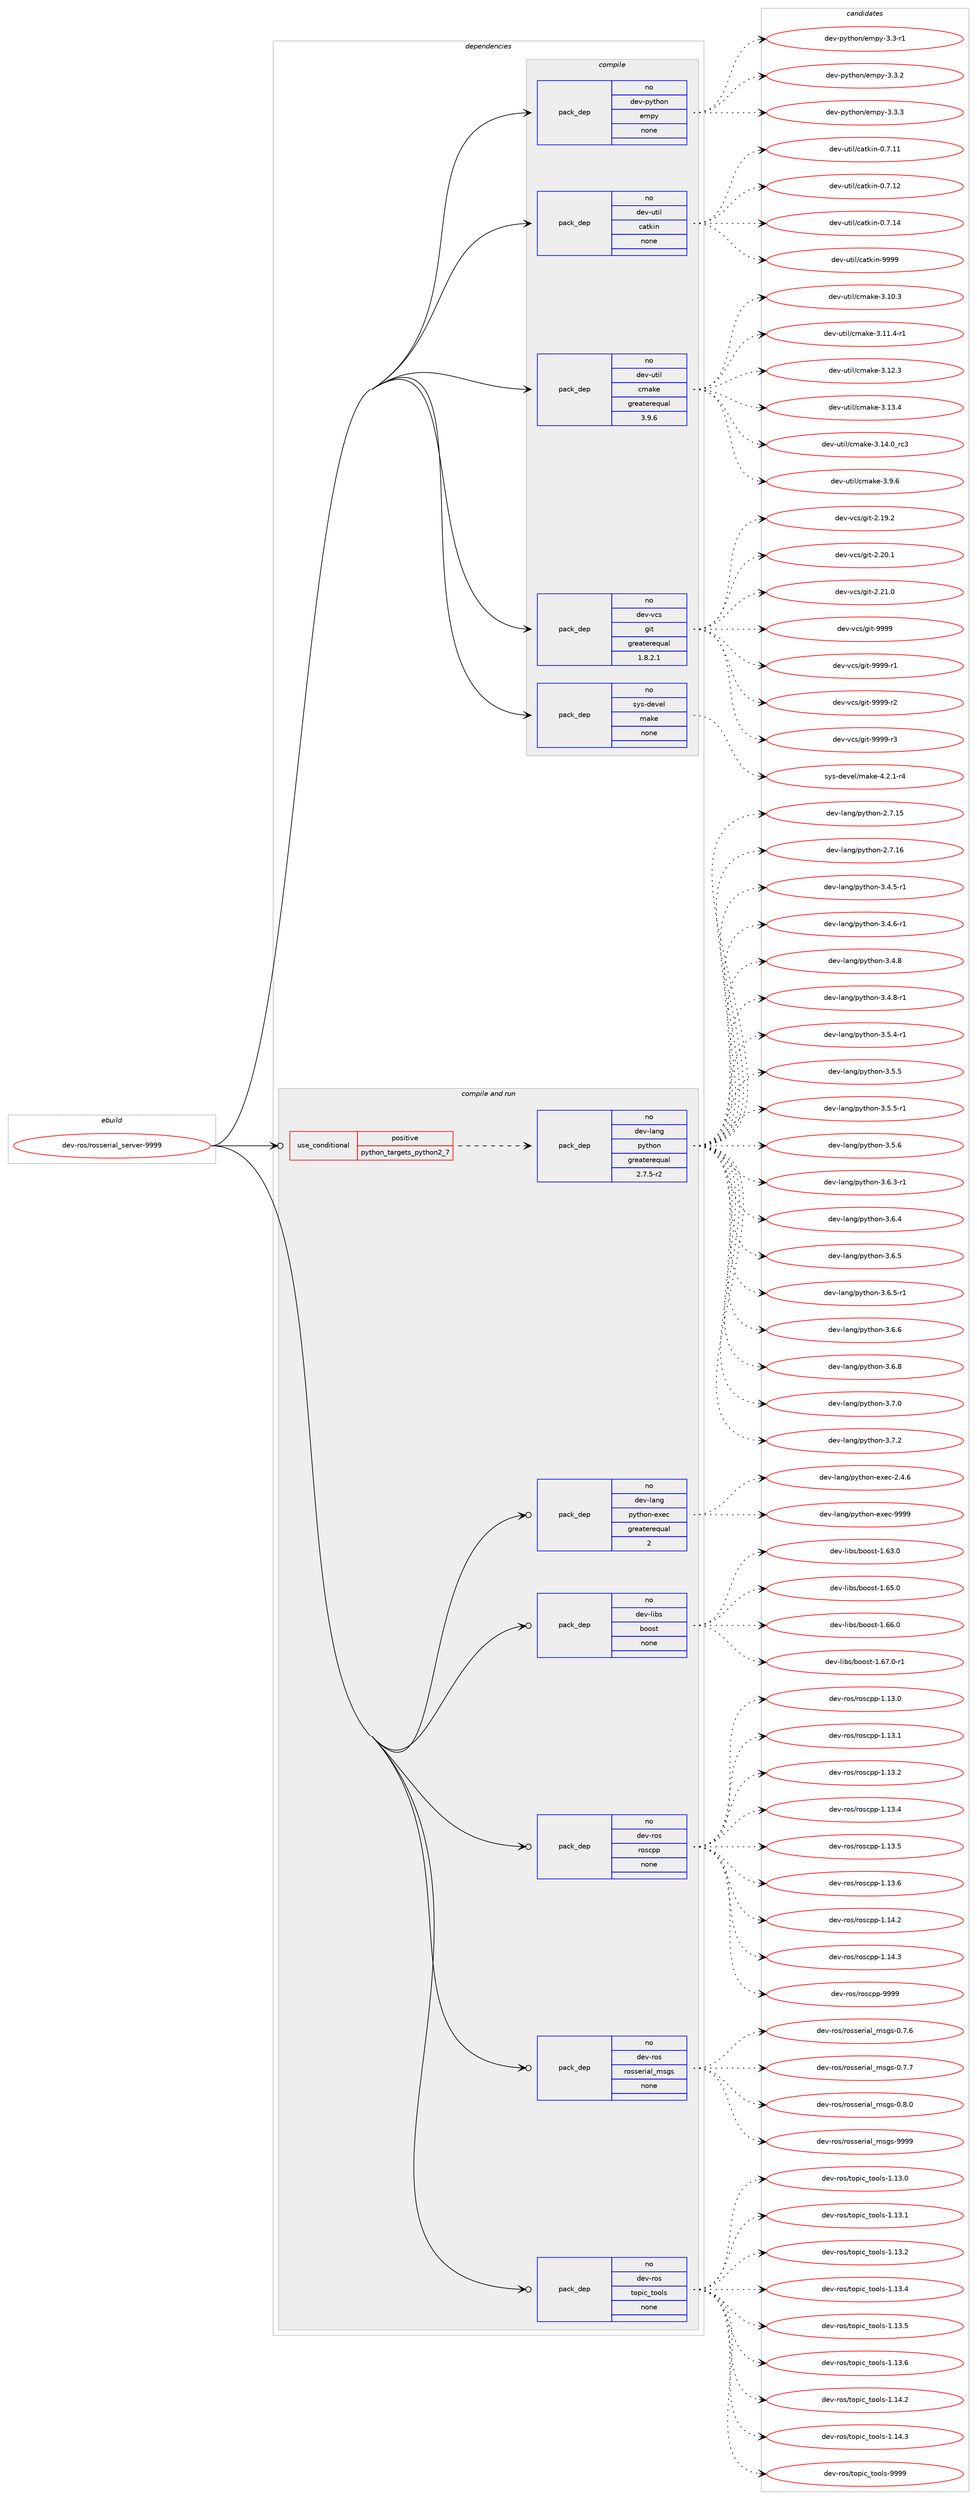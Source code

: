 digraph prolog {

# *************
# Graph options
# *************

newrank=true;
concentrate=true;
compound=true;
graph [rankdir=LR,fontname=Helvetica,fontsize=10,ranksep=1.5];#, ranksep=2.5, nodesep=0.2];
edge  [arrowhead=vee];
node  [fontname=Helvetica,fontsize=10];

# **********
# The ebuild
# **********

subgraph cluster_leftcol {
color=gray;
rank=same;
label=<<i>ebuild</i>>;
id [label="dev-ros/rosserial_server-9999", color=red, width=4, href="../dev-ros/rosserial_server-9999.svg"];
}

# ****************
# The dependencies
# ****************

subgraph cluster_midcol {
color=gray;
label=<<i>dependencies</i>>;
subgraph cluster_compile {
fillcolor="#eeeeee";
style=filled;
label=<<i>compile</i>>;
subgraph pack1053968 {
dependency1467646 [label=<<TABLE BORDER="0" CELLBORDER="1" CELLSPACING="0" CELLPADDING="4" WIDTH="220"><TR><TD ROWSPAN="6" CELLPADDING="30">pack_dep</TD></TR><TR><TD WIDTH="110">no</TD></TR><TR><TD>dev-python</TD></TR><TR><TD>empy</TD></TR><TR><TD>none</TD></TR><TR><TD></TD></TR></TABLE>>, shape=none, color=blue];
}
id:e -> dependency1467646:w [weight=20,style="solid",arrowhead="vee"];
subgraph pack1053969 {
dependency1467647 [label=<<TABLE BORDER="0" CELLBORDER="1" CELLSPACING="0" CELLPADDING="4" WIDTH="220"><TR><TD ROWSPAN="6" CELLPADDING="30">pack_dep</TD></TR><TR><TD WIDTH="110">no</TD></TR><TR><TD>dev-util</TD></TR><TR><TD>catkin</TD></TR><TR><TD>none</TD></TR><TR><TD></TD></TR></TABLE>>, shape=none, color=blue];
}
id:e -> dependency1467647:w [weight=20,style="solid",arrowhead="vee"];
subgraph pack1053970 {
dependency1467648 [label=<<TABLE BORDER="0" CELLBORDER="1" CELLSPACING="0" CELLPADDING="4" WIDTH="220"><TR><TD ROWSPAN="6" CELLPADDING="30">pack_dep</TD></TR><TR><TD WIDTH="110">no</TD></TR><TR><TD>dev-util</TD></TR><TR><TD>cmake</TD></TR><TR><TD>greaterequal</TD></TR><TR><TD>3.9.6</TD></TR></TABLE>>, shape=none, color=blue];
}
id:e -> dependency1467648:w [weight=20,style="solid",arrowhead="vee"];
subgraph pack1053971 {
dependency1467649 [label=<<TABLE BORDER="0" CELLBORDER="1" CELLSPACING="0" CELLPADDING="4" WIDTH="220"><TR><TD ROWSPAN="6" CELLPADDING="30">pack_dep</TD></TR><TR><TD WIDTH="110">no</TD></TR><TR><TD>dev-vcs</TD></TR><TR><TD>git</TD></TR><TR><TD>greaterequal</TD></TR><TR><TD>1.8.2.1</TD></TR></TABLE>>, shape=none, color=blue];
}
id:e -> dependency1467649:w [weight=20,style="solid",arrowhead="vee"];
subgraph pack1053972 {
dependency1467650 [label=<<TABLE BORDER="0" CELLBORDER="1" CELLSPACING="0" CELLPADDING="4" WIDTH="220"><TR><TD ROWSPAN="6" CELLPADDING="30">pack_dep</TD></TR><TR><TD WIDTH="110">no</TD></TR><TR><TD>sys-devel</TD></TR><TR><TD>make</TD></TR><TR><TD>none</TD></TR><TR><TD></TD></TR></TABLE>>, shape=none, color=blue];
}
id:e -> dependency1467650:w [weight=20,style="solid",arrowhead="vee"];
}
subgraph cluster_compileandrun {
fillcolor="#eeeeee";
style=filled;
label=<<i>compile and run</i>>;
subgraph cond390288 {
dependency1467651 [label=<<TABLE BORDER="0" CELLBORDER="1" CELLSPACING="0" CELLPADDING="4"><TR><TD ROWSPAN="3" CELLPADDING="10">use_conditional</TD></TR><TR><TD>positive</TD></TR><TR><TD>python_targets_python2_7</TD></TR></TABLE>>, shape=none, color=red];
subgraph pack1053973 {
dependency1467652 [label=<<TABLE BORDER="0" CELLBORDER="1" CELLSPACING="0" CELLPADDING="4" WIDTH="220"><TR><TD ROWSPAN="6" CELLPADDING="30">pack_dep</TD></TR><TR><TD WIDTH="110">no</TD></TR><TR><TD>dev-lang</TD></TR><TR><TD>python</TD></TR><TR><TD>greaterequal</TD></TR><TR><TD>2.7.5-r2</TD></TR></TABLE>>, shape=none, color=blue];
}
dependency1467651:e -> dependency1467652:w [weight=20,style="dashed",arrowhead="vee"];
}
id:e -> dependency1467651:w [weight=20,style="solid",arrowhead="odotvee"];
subgraph pack1053974 {
dependency1467653 [label=<<TABLE BORDER="0" CELLBORDER="1" CELLSPACING="0" CELLPADDING="4" WIDTH="220"><TR><TD ROWSPAN="6" CELLPADDING="30">pack_dep</TD></TR><TR><TD WIDTH="110">no</TD></TR><TR><TD>dev-lang</TD></TR><TR><TD>python-exec</TD></TR><TR><TD>greaterequal</TD></TR><TR><TD>2</TD></TR></TABLE>>, shape=none, color=blue];
}
id:e -> dependency1467653:w [weight=20,style="solid",arrowhead="odotvee"];
subgraph pack1053975 {
dependency1467654 [label=<<TABLE BORDER="0" CELLBORDER="1" CELLSPACING="0" CELLPADDING="4" WIDTH="220"><TR><TD ROWSPAN="6" CELLPADDING="30">pack_dep</TD></TR><TR><TD WIDTH="110">no</TD></TR><TR><TD>dev-libs</TD></TR><TR><TD>boost</TD></TR><TR><TD>none</TD></TR><TR><TD></TD></TR></TABLE>>, shape=none, color=blue];
}
id:e -> dependency1467654:w [weight=20,style="solid",arrowhead="odotvee"];
subgraph pack1053976 {
dependency1467655 [label=<<TABLE BORDER="0" CELLBORDER="1" CELLSPACING="0" CELLPADDING="4" WIDTH="220"><TR><TD ROWSPAN="6" CELLPADDING="30">pack_dep</TD></TR><TR><TD WIDTH="110">no</TD></TR><TR><TD>dev-ros</TD></TR><TR><TD>roscpp</TD></TR><TR><TD>none</TD></TR><TR><TD></TD></TR></TABLE>>, shape=none, color=blue];
}
id:e -> dependency1467655:w [weight=20,style="solid",arrowhead="odotvee"];
subgraph pack1053977 {
dependency1467656 [label=<<TABLE BORDER="0" CELLBORDER="1" CELLSPACING="0" CELLPADDING="4" WIDTH="220"><TR><TD ROWSPAN="6" CELLPADDING="30">pack_dep</TD></TR><TR><TD WIDTH="110">no</TD></TR><TR><TD>dev-ros</TD></TR><TR><TD>rosserial_msgs</TD></TR><TR><TD>none</TD></TR><TR><TD></TD></TR></TABLE>>, shape=none, color=blue];
}
id:e -> dependency1467656:w [weight=20,style="solid",arrowhead="odotvee"];
subgraph pack1053978 {
dependency1467657 [label=<<TABLE BORDER="0" CELLBORDER="1" CELLSPACING="0" CELLPADDING="4" WIDTH="220"><TR><TD ROWSPAN="6" CELLPADDING="30">pack_dep</TD></TR><TR><TD WIDTH="110">no</TD></TR><TR><TD>dev-ros</TD></TR><TR><TD>topic_tools</TD></TR><TR><TD>none</TD></TR><TR><TD></TD></TR></TABLE>>, shape=none, color=blue];
}
id:e -> dependency1467657:w [weight=20,style="solid",arrowhead="odotvee"];
}
subgraph cluster_run {
fillcolor="#eeeeee";
style=filled;
label=<<i>run</i>>;
}
}

# **************
# The candidates
# **************

subgraph cluster_choices {
rank=same;
color=gray;
label=<<i>candidates</i>>;

subgraph choice1053968 {
color=black;
nodesep=1;
choice1001011184511212111610411111047101109112121455146514511449 [label="dev-python/empy-3.3-r1", color=red, width=4,href="../dev-python/empy-3.3-r1.svg"];
choice1001011184511212111610411111047101109112121455146514650 [label="dev-python/empy-3.3.2", color=red, width=4,href="../dev-python/empy-3.3.2.svg"];
choice1001011184511212111610411111047101109112121455146514651 [label="dev-python/empy-3.3.3", color=red, width=4,href="../dev-python/empy-3.3.3.svg"];
dependency1467646:e -> choice1001011184511212111610411111047101109112121455146514511449:w [style=dotted,weight="100"];
dependency1467646:e -> choice1001011184511212111610411111047101109112121455146514650:w [style=dotted,weight="100"];
dependency1467646:e -> choice1001011184511212111610411111047101109112121455146514651:w [style=dotted,weight="100"];
}
subgraph choice1053969 {
color=black;
nodesep=1;
choice1001011184511711610510847999711610710511045484655464949 [label="dev-util/catkin-0.7.11", color=red, width=4,href="../dev-util/catkin-0.7.11.svg"];
choice1001011184511711610510847999711610710511045484655464950 [label="dev-util/catkin-0.7.12", color=red, width=4,href="../dev-util/catkin-0.7.12.svg"];
choice1001011184511711610510847999711610710511045484655464952 [label="dev-util/catkin-0.7.14", color=red, width=4,href="../dev-util/catkin-0.7.14.svg"];
choice100101118451171161051084799971161071051104557575757 [label="dev-util/catkin-9999", color=red, width=4,href="../dev-util/catkin-9999.svg"];
dependency1467647:e -> choice1001011184511711610510847999711610710511045484655464949:w [style=dotted,weight="100"];
dependency1467647:e -> choice1001011184511711610510847999711610710511045484655464950:w [style=dotted,weight="100"];
dependency1467647:e -> choice1001011184511711610510847999711610710511045484655464952:w [style=dotted,weight="100"];
dependency1467647:e -> choice100101118451171161051084799971161071051104557575757:w [style=dotted,weight="100"];
}
subgraph choice1053970 {
color=black;
nodesep=1;
choice1001011184511711610510847991099710710145514649484651 [label="dev-util/cmake-3.10.3", color=red, width=4,href="../dev-util/cmake-3.10.3.svg"];
choice10010111845117116105108479910997107101455146494946524511449 [label="dev-util/cmake-3.11.4-r1", color=red, width=4,href="../dev-util/cmake-3.11.4-r1.svg"];
choice1001011184511711610510847991099710710145514649504651 [label="dev-util/cmake-3.12.3", color=red, width=4,href="../dev-util/cmake-3.12.3.svg"];
choice1001011184511711610510847991099710710145514649514652 [label="dev-util/cmake-3.13.4", color=red, width=4,href="../dev-util/cmake-3.13.4.svg"];
choice1001011184511711610510847991099710710145514649524648951149951 [label="dev-util/cmake-3.14.0_rc3", color=red, width=4,href="../dev-util/cmake-3.14.0_rc3.svg"];
choice10010111845117116105108479910997107101455146574654 [label="dev-util/cmake-3.9.6", color=red, width=4,href="../dev-util/cmake-3.9.6.svg"];
dependency1467648:e -> choice1001011184511711610510847991099710710145514649484651:w [style=dotted,weight="100"];
dependency1467648:e -> choice10010111845117116105108479910997107101455146494946524511449:w [style=dotted,weight="100"];
dependency1467648:e -> choice1001011184511711610510847991099710710145514649504651:w [style=dotted,weight="100"];
dependency1467648:e -> choice1001011184511711610510847991099710710145514649514652:w [style=dotted,weight="100"];
dependency1467648:e -> choice1001011184511711610510847991099710710145514649524648951149951:w [style=dotted,weight="100"];
dependency1467648:e -> choice10010111845117116105108479910997107101455146574654:w [style=dotted,weight="100"];
}
subgraph choice1053971 {
color=black;
nodesep=1;
choice10010111845118991154710310511645504649574650 [label="dev-vcs/git-2.19.2", color=red, width=4,href="../dev-vcs/git-2.19.2.svg"];
choice10010111845118991154710310511645504650484649 [label="dev-vcs/git-2.20.1", color=red, width=4,href="../dev-vcs/git-2.20.1.svg"];
choice10010111845118991154710310511645504650494648 [label="dev-vcs/git-2.21.0", color=red, width=4,href="../dev-vcs/git-2.21.0.svg"];
choice1001011184511899115471031051164557575757 [label="dev-vcs/git-9999", color=red, width=4,href="../dev-vcs/git-9999.svg"];
choice10010111845118991154710310511645575757574511449 [label="dev-vcs/git-9999-r1", color=red, width=4,href="../dev-vcs/git-9999-r1.svg"];
choice10010111845118991154710310511645575757574511450 [label="dev-vcs/git-9999-r2", color=red, width=4,href="../dev-vcs/git-9999-r2.svg"];
choice10010111845118991154710310511645575757574511451 [label="dev-vcs/git-9999-r3", color=red, width=4,href="../dev-vcs/git-9999-r3.svg"];
dependency1467649:e -> choice10010111845118991154710310511645504649574650:w [style=dotted,weight="100"];
dependency1467649:e -> choice10010111845118991154710310511645504650484649:w [style=dotted,weight="100"];
dependency1467649:e -> choice10010111845118991154710310511645504650494648:w [style=dotted,weight="100"];
dependency1467649:e -> choice1001011184511899115471031051164557575757:w [style=dotted,weight="100"];
dependency1467649:e -> choice10010111845118991154710310511645575757574511449:w [style=dotted,weight="100"];
dependency1467649:e -> choice10010111845118991154710310511645575757574511450:w [style=dotted,weight="100"];
dependency1467649:e -> choice10010111845118991154710310511645575757574511451:w [style=dotted,weight="100"];
}
subgraph choice1053972 {
color=black;
nodesep=1;
choice1151211154510010111810110847109971071014552465046494511452 [label="sys-devel/make-4.2.1-r4", color=red, width=4,href="../sys-devel/make-4.2.1-r4.svg"];
dependency1467650:e -> choice1151211154510010111810110847109971071014552465046494511452:w [style=dotted,weight="100"];
}
subgraph choice1053973 {
color=black;
nodesep=1;
choice10010111845108971101034711212111610411111045504655464953 [label="dev-lang/python-2.7.15", color=red, width=4,href="../dev-lang/python-2.7.15.svg"];
choice10010111845108971101034711212111610411111045504655464954 [label="dev-lang/python-2.7.16", color=red, width=4,href="../dev-lang/python-2.7.16.svg"];
choice1001011184510897110103471121211161041111104551465246534511449 [label="dev-lang/python-3.4.5-r1", color=red, width=4,href="../dev-lang/python-3.4.5-r1.svg"];
choice1001011184510897110103471121211161041111104551465246544511449 [label="dev-lang/python-3.4.6-r1", color=red, width=4,href="../dev-lang/python-3.4.6-r1.svg"];
choice100101118451089711010347112121116104111110455146524656 [label="dev-lang/python-3.4.8", color=red, width=4,href="../dev-lang/python-3.4.8.svg"];
choice1001011184510897110103471121211161041111104551465246564511449 [label="dev-lang/python-3.4.8-r1", color=red, width=4,href="../dev-lang/python-3.4.8-r1.svg"];
choice1001011184510897110103471121211161041111104551465346524511449 [label="dev-lang/python-3.5.4-r1", color=red, width=4,href="../dev-lang/python-3.5.4-r1.svg"];
choice100101118451089711010347112121116104111110455146534653 [label="dev-lang/python-3.5.5", color=red, width=4,href="../dev-lang/python-3.5.5.svg"];
choice1001011184510897110103471121211161041111104551465346534511449 [label="dev-lang/python-3.5.5-r1", color=red, width=4,href="../dev-lang/python-3.5.5-r1.svg"];
choice100101118451089711010347112121116104111110455146534654 [label="dev-lang/python-3.5.6", color=red, width=4,href="../dev-lang/python-3.5.6.svg"];
choice1001011184510897110103471121211161041111104551465446514511449 [label="dev-lang/python-3.6.3-r1", color=red, width=4,href="../dev-lang/python-3.6.3-r1.svg"];
choice100101118451089711010347112121116104111110455146544652 [label="dev-lang/python-3.6.4", color=red, width=4,href="../dev-lang/python-3.6.4.svg"];
choice100101118451089711010347112121116104111110455146544653 [label="dev-lang/python-3.6.5", color=red, width=4,href="../dev-lang/python-3.6.5.svg"];
choice1001011184510897110103471121211161041111104551465446534511449 [label="dev-lang/python-3.6.5-r1", color=red, width=4,href="../dev-lang/python-3.6.5-r1.svg"];
choice100101118451089711010347112121116104111110455146544654 [label="dev-lang/python-3.6.6", color=red, width=4,href="../dev-lang/python-3.6.6.svg"];
choice100101118451089711010347112121116104111110455146544656 [label="dev-lang/python-3.6.8", color=red, width=4,href="../dev-lang/python-3.6.8.svg"];
choice100101118451089711010347112121116104111110455146554648 [label="dev-lang/python-3.7.0", color=red, width=4,href="../dev-lang/python-3.7.0.svg"];
choice100101118451089711010347112121116104111110455146554650 [label="dev-lang/python-3.7.2", color=red, width=4,href="../dev-lang/python-3.7.2.svg"];
dependency1467652:e -> choice10010111845108971101034711212111610411111045504655464953:w [style=dotted,weight="100"];
dependency1467652:e -> choice10010111845108971101034711212111610411111045504655464954:w [style=dotted,weight="100"];
dependency1467652:e -> choice1001011184510897110103471121211161041111104551465246534511449:w [style=dotted,weight="100"];
dependency1467652:e -> choice1001011184510897110103471121211161041111104551465246544511449:w [style=dotted,weight="100"];
dependency1467652:e -> choice100101118451089711010347112121116104111110455146524656:w [style=dotted,weight="100"];
dependency1467652:e -> choice1001011184510897110103471121211161041111104551465246564511449:w [style=dotted,weight="100"];
dependency1467652:e -> choice1001011184510897110103471121211161041111104551465346524511449:w [style=dotted,weight="100"];
dependency1467652:e -> choice100101118451089711010347112121116104111110455146534653:w [style=dotted,weight="100"];
dependency1467652:e -> choice1001011184510897110103471121211161041111104551465346534511449:w [style=dotted,weight="100"];
dependency1467652:e -> choice100101118451089711010347112121116104111110455146534654:w [style=dotted,weight="100"];
dependency1467652:e -> choice1001011184510897110103471121211161041111104551465446514511449:w [style=dotted,weight="100"];
dependency1467652:e -> choice100101118451089711010347112121116104111110455146544652:w [style=dotted,weight="100"];
dependency1467652:e -> choice100101118451089711010347112121116104111110455146544653:w [style=dotted,weight="100"];
dependency1467652:e -> choice1001011184510897110103471121211161041111104551465446534511449:w [style=dotted,weight="100"];
dependency1467652:e -> choice100101118451089711010347112121116104111110455146544654:w [style=dotted,weight="100"];
dependency1467652:e -> choice100101118451089711010347112121116104111110455146544656:w [style=dotted,weight="100"];
dependency1467652:e -> choice100101118451089711010347112121116104111110455146554648:w [style=dotted,weight="100"];
dependency1467652:e -> choice100101118451089711010347112121116104111110455146554650:w [style=dotted,weight="100"];
}
subgraph choice1053974 {
color=black;
nodesep=1;
choice1001011184510897110103471121211161041111104510112010199455046524654 [label="dev-lang/python-exec-2.4.6", color=red, width=4,href="../dev-lang/python-exec-2.4.6.svg"];
choice10010111845108971101034711212111610411111045101120101994557575757 [label="dev-lang/python-exec-9999", color=red, width=4,href="../dev-lang/python-exec-9999.svg"];
dependency1467653:e -> choice1001011184510897110103471121211161041111104510112010199455046524654:w [style=dotted,weight="100"];
dependency1467653:e -> choice10010111845108971101034711212111610411111045101120101994557575757:w [style=dotted,weight="100"];
}
subgraph choice1053975 {
color=black;
nodesep=1;
choice1001011184510810598115479811111111511645494654514648 [label="dev-libs/boost-1.63.0", color=red, width=4,href="../dev-libs/boost-1.63.0.svg"];
choice1001011184510810598115479811111111511645494654534648 [label="dev-libs/boost-1.65.0", color=red, width=4,href="../dev-libs/boost-1.65.0.svg"];
choice1001011184510810598115479811111111511645494654544648 [label="dev-libs/boost-1.66.0", color=red, width=4,href="../dev-libs/boost-1.66.0.svg"];
choice10010111845108105981154798111111115116454946545546484511449 [label="dev-libs/boost-1.67.0-r1", color=red, width=4,href="../dev-libs/boost-1.67.0-r1.svg"];
dependency1467654:e -> choice1001011184510810598115479811111111511645494654514648:w [style=dotted,weight="100"];
dependency1467654:e -> choice1001011184510810598115479811111111511645494654534648:w [style=dotted,weight="100"];
dependency1467654:e -> choice1001011184510810598115479811111111511645494654544648:w [style=dotted,weight="100"];
dependency1467654:e -> choice10010111845108105981154798111111115116454946545546484511449:w [style=dotted,weight="100"];
}
subgraph choice1053976 {
color=black;
nodesep=1;
choice10010111845114111115471141111159911211245494649514648 [label="dev-ros/roscpp-1.13.0", color=red, width=4,href="../dev-ros/roscpp-1.13.0.svg"];
choice10010111845114111115471141111159911211245494649514649 [label="dev-ros/roscpp-1.13.1", color=red, width=4,href="../dev-ros/roscpp-1.13.1.svg"];
choice10010111845114111115471141111159911211245494649514650 [label="dev-ros/roscpp-1.13.2", color=red, width=4,href="../dev-ros/roscpp-1.13.2.svg"];
choice10010111845114111115471141111159911211245494649514652 [label="dev-ros/roscpp-1.13.4", color=red, width=4,href="../dev-ros/roscpp-1.13.4.svg"];
choice10010111845114111115471141111159911211245494649514653 [label="dev-ros/roscpp-1.13.5", color=red, width=4,href="../dev-ros/roscpp-1.13.5.svg"];
choice10010111845114111115471141111159911211245494649514654 [label="dev-ros/roscpp-1.13.6", color=red, width=4,href="../dev-ros/roscpp-1.13.6.svg"];
choice10010111845114111115471141111159911211245494649524650 [label="dev-ros/roscpp-1.14.2", color=red, width=4,href="../dev-ros/roscpp-1.14.2.svg"];
choice10010111845114111115471141111159911211245494649524651 [label="dev-ros/roscpp-1.14.3", color=red, width=4,href="../dev-ros/roscpp-1.14.3.svg"];
choice1001011184511411111547114111115991121124557575757 [label="dev-ros/roscpp-9999", color=red, width=4,href="../dev-ros/roscpp-9999.svg"];
dependency1467655:e -> choice10010111845114111115471141111159911211245494649514648:w [style=dotted,weight="100"];
dependency1467655:e -> choice10010111845114111115471141111159911211245494649514649:w [style=dotted,weight="100"];
dependency1467655:e -> choice10010111845114111115471141111159911211245494649514650:w [style=dotted,weight="100"];
dependency1467655:e -> choice10010111845114111115471141111159911211245494649514652:w [style=dotted,weight="100"];
dependency1467655:e -> choice10010111845114111115471141111159911211245494649514653:w [style=dotted,weight="100"];
dependency1467655:e -> choice10010111845114111115471141111159911211245494649514654:w [style=dotted,weight="100"];
dependency1467655:e -> choice10010111845114111115471141111159911211245494649524650:w [style=dotted,weight="100"];
dependency1467655:e -> choice10010111845114111115471141111159911211245494649524651:w [style=dotted,weight="100"];
dependency1467655:e -> choice1001011184511411111547114111115991121124557575757:w [style=dotted,weight="100"];
}
subgraph choice1053977 {
color=black;
nodesep=1;
choice10010111845114111115471141111151151011141059710895109115103115454846554654 [label="dev-ros/rosserial_msgs-0.7.6", color=red, width=4,href="../dev-ros/rosserial_msgs-0.7.6.svg"];
choice10010111845114111115471141111151151011141059710895109115103115454846554655 [label="dev-ros/rosserial_msgs-0.7.7", color=red, width=4,href="../dev-ros/rosserial_msgs-0.7.7.svg"];
choice10010111845114111115471141111151151011141059710895109115103115454846564648 [label="dev-ros/rosserial_msgs-0.8.0", color=red, width=4,href="../dev-ros/rosserial_msgs-0.8.0.svg"];
choice100101118451141111154711411111511510111410597108951091151031154557575757 [label="dev-ros/rosserial_msgs-9999", color=red, width=4,href="../dev-ros/rosserial_msgs-9999.svg"];
dependency1467656:e -> choice10010111845114111115471141111151151011141059710895109115103115454846554654:w [style=dotted,weight="100"];
dependency1467656:e -> choice10010111845114111115471141111151151011141059710895109115103115454846554655:w [style=dotted,weight="100"];
dependency1467656:e -> choice10010111845114111115471141111151151011141059710895109115103115454846564648:w [style=dotted,weight="100"];
dependency1467656:e -> choice100101118451141111154711411111511510111410597108951091151031154557575757:w [style=dotted,weight="100"];
}
subgraph choice1053978 {
color=black;
nodesep=1;
choice1001011184511411111547116111112105999511611111110811545494649514648 [label="dev-ros/topic_tools-1.13.0", color=red, width=4,href="../dev-ros/topic_tools-1.13.0.svg"];
choice1001011184511411111547116111112105999511611111110811545494649514649 [label="dev-ros/topic_tools-1.13.1", color=red, width=4,href="../dev-ros/topic_tools-1.13.1.svg"];
choice1001011184511411111547116111112105999511611111110811545494649514650 [label="dev-ros/topic_tools-1.13.2", color=red, width=4,href="../dev-ros/topic_tools-1.13.2.svg"];
choice1001011184511411111547116111112105999511611111110811545494649514652 [label="dev-ros/topic_tools-1.13.4", color=red, width=4,href="../dev-ros/topic_tools-1.13.4.svg"];
choice1001011184511411111547116111112105999511611111110811545494649514653 [label="dev-ros/topic_tools-1.13.5", color=red, width=4,href="../dev-ros/topic_tools-1.13.5.svg"];
choice1001011184511411111547116111112105999511611111110811545494649514654 [label="dev-ros/topic_tools-1.13.6", color=red, width=4,href="../dev-ros/topic_tools-1.13.6.svg"];
choice1001011184511411111547116111112105999511611111110811545494649524650 [label="dev-ros/topic_tools-1.14.2", color=red, width=4,href="../dev-ros/topic_tools-1.14.2.svg"];
choice1001011184511411111547116111112105999511611111110811545494649524651 [label="dev-ros/topic_tools-1.14.3", color=red, width=4,href="../dev-ros/topic_tools-1.14.3.svg"];
choice100101118451141111154711611111210599951161111111081154557575757 [label="dev-ros/topic_tools-9999", color=red, width=4,href="../dev-ros/topic_tools-9999.svg"];
dependency1467657:e -> choice1001011184511411111547116111112105999511611111110811545494649514648:w [style=dotted,weight="100"];
dependency1467657:e -> choice1001011184511411111547116111112105999511611111110811545494649514649:w [style=dotted,weight="100"];
dependency1467657:e -> choice1001011184511411111547116111112105999511611111110811545494649514650:w [style=dotted,weight="100"];
dependency1467657:e -> choice1001011184511411111547116111112105999511611111110811545494649514652:w [style=dotted,weight="100"];
dependency1467657:e -> choice1001011184511411111547116111112105999511611111110811545494649514653:w [style=dotted,weight="100"];
dependency1467657:e -> choice1001011184511411111547116111112105999511611111110811545494649514654:w [style=dotted,weight="100"];
dependency1467657:e -> choice1001011184511411111547116111112105999511611111110811545494649524650:w [style=dotted,weight="100"];
dependency1467657:e -> choice1001011184511411111547116111112105999511611111110811545494649524651:w [style=dotted,weight="100"];
dependency1467657:e -> choice100101118451141111154711611111210599951161111111081154557575757:w [style=dotted,weight="100"];
}
}

}
